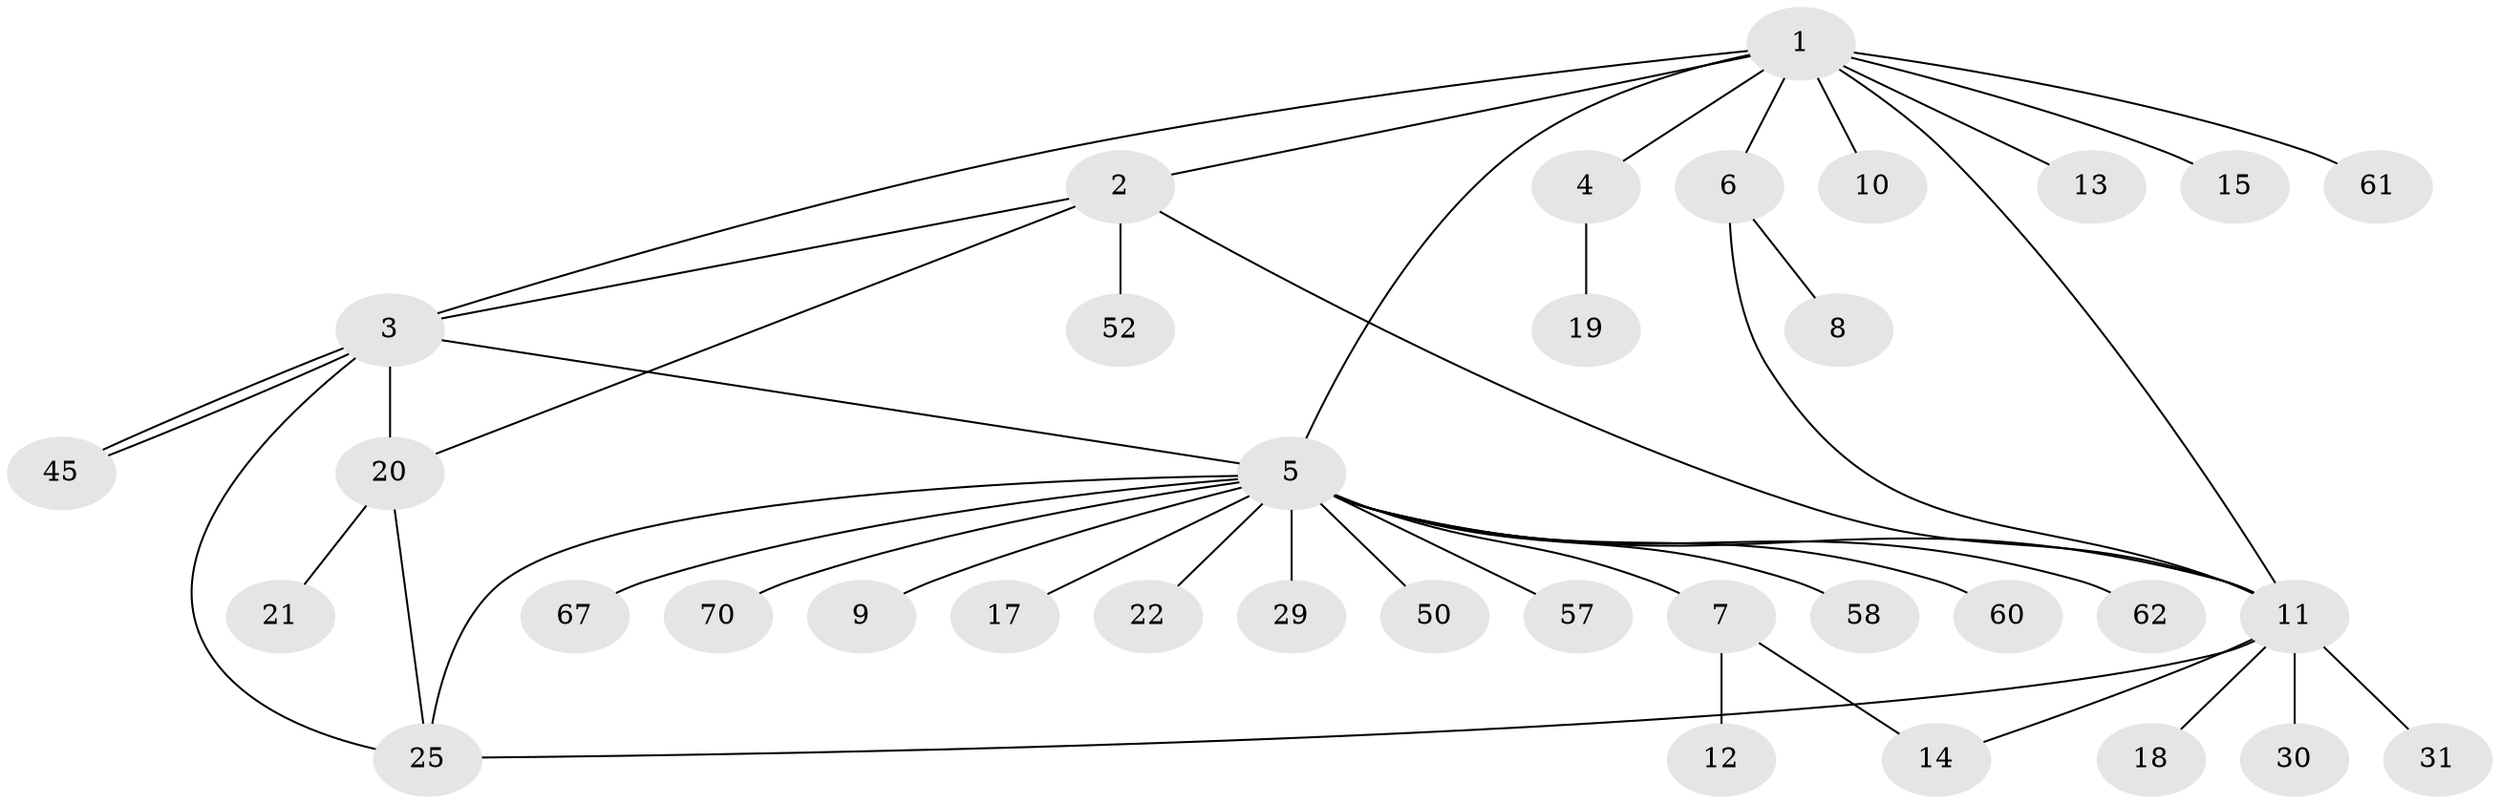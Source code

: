 // original degree distribution, {10: 0.02857142857142857, 5: 0.02857142857142857, 7: 0.014285714285714285, 2: 0.17142857142857143, 16: 0.014285714285714285, 3: 0.08571428571428572, 1: 0.6, 9: 0.014285714285714285, 6: 0.014285714285714285, 4: 0.02857142857142857}
// Generated by graph-tools (version 1.1) at 2025/14/03/09/25 04:14:37]
// undirected, 35 vertices, 45 edges
graph export_dot {
graph [start="1"]
  node [color=gray90,style=filled];
  1;
  2;
  3;
  4;
  5 [super="+16"];
  6;
  7;
  8;
  9;
  10;
  11 [super="+26+37+56+34"];
  12;
  13 [super="+63"];
  14 [super="+44+35+43+23"];
  15;
  17;
  18;
  19;
  20 [super="+27+40+49+59+66+68+24"];
  21;
  22 [super="+69+53"];
  25 [super="+33+55+54+42+36"];
  29;
  30 [super="+32"];
  31;
  45;
  50;
  52;
  57;
  58;
  60;
  61;
  62;
  67;
  70;
  1 -- 2;
  1 -- 3;
  1 -- 4;
  1 -- 6;
  1 -- 10;
  1 -- 13;
  1 -- 15;
  1 -- 61;
  1 -- 11;
  1 -- 5;
  2 -- 3;
  2 -- 11;
  2 -- 52;
  2 -- 20;
  3 -- 5;
  3 -- 20;
  3 -- 25;
  3 -- 45;
  3 -- 45;
  4 -- 19;
  5 -- 7;
  5 -- 9;
  5 -- 17;
  5 -- 22;
  5 -- 29;
  5 -- 50;
  5 -- 57;
  5 -- 58;
  5 -- 60;
  5 -- 62;
  5 -- 67;
  5 -- 70;
  5 -- 25;
  5 -- 11;
  6 -- 8;
  6 -- 11;
  7 -- 12;
  7 -- 14;
  11 -- 18;
  11 -- 30;
  11 -- 31;
  11 -- 25;
  11 -- 14;
  20 -- 21;
  20 -- 25;
}

